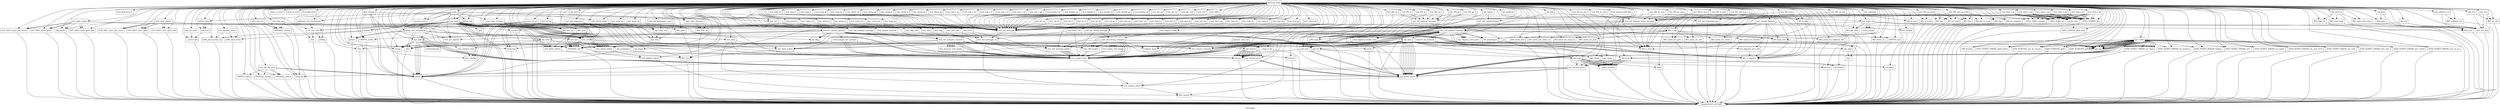 digraph "Call graph" {
	label="Call graph";

	Node0x556711ebd4a0 [shape=record,label="{external node}"];
	Node0x556711ebd4a0 -> Node0x556711c51060;
	Node0x556711ebd4a0 -> Node0x556711c89d10;
	Node0x556711ebd4a0 -> Node0x556711c8a030;
	Node0x556711ebd4a0 -> Node0x556711c8a1f0;
	Node0x556711ebd4a0 -> Node0x556711c8a0a0;
	Node0x556711ebd4a0 -> Node0x556711c8a140;
	Node0x556711ebd4a0 -> Node0x556711c8a0d0;
	Node0x556711ebd4a0 -> Node0x556711c89f50;
	Node0x556711ebd4a0 -> Node0x556711c51090;
	Node0x556711ebd4a0 -> Node0x556711c89e30;
	Node0x556711ebd4a0 -> Node0x556711c89dc0;
	Node0x556711ebd4a0 -> Node0x556711c89ce0;
	Node0x556711ebd4a0 -> Node0x556711c4f920;
	Node0x556711ebd4a0 -> Node0x556711c4f9f0;
	Node0x556711ebd4a0 -> Node0x556711c4fa90;
	Node0x556711ebd4a0 -> Node0x556711c4fb00;
	Node0x556711ebd4a0 -> Node0x556711c4fb70;
	Node0x556711ebd4a0 -> Node0x556711c4fba0;
	Node0x556711ebd4a0 -> Node0x556711c4fe00;
	Node0x556711ebd4a0 -> Node0x556711c4fff0;
	Node0x556711ebd4a0 -> Node0x556711c50060;
	Node0x556711ebd4a0 -> Node0x556711c50100;
	Node0x556711ebd4a0 -> Node0x556711c28d50;
	Node0x556711ebd4a0 -> Node0x556711c28df0;
	Node0x556711ebd4a0 -> Node0x556711c29890;
	Node0x556711ebd4a0 -> Node0x556711ebe730;
	Node0x556711ebd4a0 -> Node0x556711ebe7d0;
	Node0x556711ebd4a0 -> Node0x556711ebe840;
	Node0x556711ebd4a0 -> Node0x556711ebe990;
	Node0x556711ebd4a0 -> Node0x556711ebe8b0;
	Node0x556711ebd4a0 -> Node0x556711ebea30;
	Node0x556711ebd4a0 -> Node0x556711ebeaa0;
	Node0x556711ebd4a0 -> Node0x556711ebeb40;
	Node0x556711ebd4a0 -> Node0x556711ebebf0;
	Node0x556711ebd4a0 -> Node0x556711ebf500;
	Node0x556711ebd4a0 -> Node0x556711ebf530;
	Node0x556711ebd4a0 -> Node0x556711ebf5e0;
	Node0x556711ebd4a0 -> Node0x556711ebf760;
	Node0x556711ebd4a0 -> Node0x556711ebf860;
	Node0x556711ebd4a0 -> Node0x556711ebfc10;
	Node0x556711ebd4a0 -> Node0x556711ebfd20;
	Node0x556711ebd4a0 -> Node0x556711ebfe30;
	Node0x556711ebd4a0 -> Node0x556711ebfb30;
	Node0x556711ebd4a0 -> Node0x556711ebfe60;
	Node0x556711ebd4a0 -> Node0x556711c4fe30;
	Node0x556711ebd4a0 -> Node0x556711ebe8e0;
	Node0x556711ebd4a0 -> Node0x556711c28e90;
	Node0x556711ebd4a0 -> Node0x556711c4ff50;
	Node0x556711ebd4a0 -> Node0x556711ebf900;
	Node0x556711ebd4a0 -> Node0x556711c4fcc0;
	Node0x556711ebd4a0 -> Node0x556711ec0040;
	Node0x556711ebd4a0 -> Node0x556711ec0070;
	Node0x556711ebd4a0 -> Node0x556711ec0180;
	Node0x556711ebd4a0 -> Node0x556711ec0260;
	Node0x556711ebd4a0 -> Node0x556711c89ee0;
	Node0x556711ebd4a0 -> Node0x556711ec0290;
	Node0x556711ebd4a0 -> Node0x556711ec0390;
	Node0x556711ebd4a0 -> Node0x556711ec0430;
	Node0x556711ebd4a0 -> Node0x556711c89fc0;
	Node0x556711ebd4a0 -> Node0x556711ec0570;
	Node0x556711ebd4a0 -> Node0x556711ec06e0;
	Node0x556711ebd4a0 -> Node0x556711ec0710;
	Node0x556711ebd4a0 -> Node0x556711ec0780;
	Node0x556711ebd4a0 -> Node0x556711ec0950;
	Node0x556711ebd4a0 -> Node0x556711ec09f0;
	Node0x556711ebd4a0 -> Node0x556711ebecc0;
	Node0x556711ebd4a0 -> Node0x556711ebed60;
	Node0x556711ebd4a0 -> Node0x556711ebee00;
	Node0x556711ebd4a0 -> Node0x556711ebeea0;
	Node0x556711ebd4a0 -> Node0x556711ebef40;
	Node0x556711ebd4a0 -> Node0x556711ebefe0;
	Node0x556711ebd4a0 -> Node0x556711ebf080;
	Node0x556711ebd4a0 -> Node0x556711ebf120;
	Node0x556711ebd4a0 -> Node0x556711ebf1c0;
	Node0x556711ebd4a0 -> Node0x556711ebf260;
	Node0x556711ebd4a0 -> Node0x556711ebf300;
	Node0x556711ebd4a0 -> Node0x556711ebf3a0;
	Node0x556711ebd4a0 -> Node0x556711ec0a20;
	Node0x556711ebd4a0 -> Node0x556711ec0ac0;
	Node0x556711ebd4a0 -> Node0x556711ec0b60;
	Node0x556711ebd4a0 -> Node0x556711ec0c00;
	Node0x556711ebd4a0 -> Node0x556711ec0ca0;
	Node0x556711ebd4a0 -> Node0x556711ec0d40;
	Node0x556711ebd4a0 -> Node0x556711ec0de0;
	Node0x556711ebd4a0 -> Node0x556711ec0e80;
	Node0x556711ebd4a0 -> Node0x556711ec0f20;
	Node0x556711ebd4a0 -> Node0x556711ec0fc0;
	Node0x556711ebd4a0 -> Node0x556711ec1060;
	Node0x556711ebd4a0 -> Node0x556711ec1100;
	Node0x556711ebd4a0 -> Node0x556711ec11a0;
	Node0x556711ebd4a0 -> Node0x556711ec1240;
	Node0x556711ebd4a0 -> Node0x556711ec12e0;
	Node0x556711ebd4a0 -> Node0x556711ec1380;
	Node0x556711ebd4a0 -> Node0x556711ec1420;
	Node0x556711ebd4a0 -> Node0x556711ec14c0;
	Node0x556711ebd4a0 -> Node0x556711ec1560;
	Node0x556711ebd4a0 -> Node0x556711ec1600;
	Node0x556711ebd4a0 -> Node0x556711ec16a0;
	Node0x556711ebd4a0 -> Node0x556711c8e160;
	Node0x556711ebd4a0 -> Node0x556711c8e200;
	Node0x556711ebd4a0 -> Node0x556711c8e2a0;
	Node0x556711ebd4a0 -> Node0x556711c8e340;
	Node0x556711ebd4a0 -> Node0x556711c8e3e0;
	Node0x556711ebd4a0 -> Node0x556711c8e480;
	Node0x556711ebd4a0 -> Node0x556711c8e520;
	Node0x556711ebd4a0 -> Node0x556711c8e5c0;
	Node0x556711ebd4a0 -> Node0x556711c8e660;
	Node0x556711ebd4a0 -> Node0x556711c8e700;
	Node0x556711ebd4a0 -> Node0x556711c8e7a0;
	Node0x556711ebd4a0 -> Node0x556711c8e840;
	Node0x556711ebd4a0 -> Node0x556711c8e8e0;
	Node0x556711ebd4a0 -> Node0x556711c8e980;
	Node0x556711ebd4a0 -> Node0x556711c8ea20;
	Node0x556711ebd4a0 -> Node0x556711ebead0;
	Node0x556711ebd4a0 -> Node0x556711c8eaf0;
	Node0x556711ebd4a0 -> Node0x556711c8eb90;
	Node0x556711ebd4a0 -> Node0x556711c8ec30;
	Node0x556711ebd4a0 -> Node0x556711c8edf0;
	Node0x556711ebd4a0 -> Node0x556711c8ee20;
	Node0x556711ebd4a0 -> Node0x556711c8ef60;
	Node0x556711ebd4a0 -> Node0x556711c8f000;
	Node0x556711ebd4a0 -> Node0x556711c8f130;
	Node0x556711ebd4a0 -> Node0x556711c8f160;
	Node0x556711ebd4a0 -> Node0x556711c8f2a0;
	Node0x556711ebd4a0 -> Node0x556711c8f3b0;
	Node0x556711ebd4a0 -> Node0x556711c8f3e0;
	Node0x556711ebd4a0 -> Node0x556711c8f4e0;
	Node0x556711ebd4a0 -> Node0x556711c8f640;
	Node0x556711ebd4a0 -> Node0x556711c8f6b0;
	Node0x556711ebd4a0 -> Node0x556711c8d150;
	Node0x556711ebd4a0 -> Node0x556711c8d180;
	Node0x556711ebd4a0 -> Node0x556711c8d240;
	Node0x556711ebd4a0 -> Node0x556711c8d300;
	Node0x556711ebd4a0 -> Node0x556711c8d400;
	Node0x556711ebd4a0 -> Node0x556711c8d580;
	Node0x556711ebd4a0 -> Node0x556711c8d5b0;
	Node0x556711ebd4a0 -> Node0x556711c8d620;
	Node0x556711ebd4a0 -> Node0x556711c8d770;
	Node0x556711ebd4a0 -> Node0x556711c8d7e0;
	Node0x556711ebd4a0 -> Node0x556711c8d930;
	Node0x556711ebd4a0 -> Node0x556711c8d9a0;
	Node0x556711ebd4a0 -> Node0x556711c8db30;
	Node0x556711ebd4a0 -> Node0x556711c8dbd0;
	Node0x556711ebd4a0 -> Node0x556711c8dc40;
	Node0x556711ebd4a0 -> Node0x556711c8dd30;
	Node0x556711ebd4a0 -> Node0x556711c8dd60;
	Node0x556711ebd4a0 -> Node0x556711c8de60;
	Node0x556711ebd4a0 -> Node0x556711c8df00;
	Node0x556711ebd4a0 -> Node0x556711c8de90;
	Node0x556711ebd4a0 -> Node0x556711c8e090;
	Node0x556711ebd4a0 -> Node0x556711c8f9e0;
	Node0x556711ebd4a0 -> Node0x556711c8fa50;
	Node0x556711ebd4a0 -> Node0x556711c8fa80;
	Node0x556711ebd4a0 -> Node0x556711c8fb30;
	Node0x556711ebd4a0 -> Node0x556711c8fd40;
	Node0x556711ebd4a0 -> Node0x556711c8fdb0;
	Node0x556711ebd4a0 -> Node0x556711c8fde0;
	Node0x556711ebd4a0 -> Node0x556711c90010;
	Node0x556711ebd4a0 -> Node0x556711c900e0;
	Node0x556711ebd4a0 -> Node0x556711c901e0;
	Node0x556711ebd4a0 -> Node0x556711c90210;
	Node0x556711ebd4a0 -> Node0x556711c90390;
	Node0x556711ebd4a0 -> Node0x556711c90510;
	Node0x556711ebd4a0 -> Node0x556711c90690;
	Node0x556711ebd4a0 -> Node0x556711c90810;
	Node0x556711ebd4a0 -> Node0x556711c90a00;
	Node0x556711ebd4a0 -> Node0x556711c90a70;
	Node0x556711ebd4a0 -> Node0x556711c4fd30;
	Node0x556711ebd4a0 -> Node0x556711c294a0;
	Node0x556711ebd4a0 -> Node0x556711c90aa0;
	Node0x556711ebd4a0 -> Node0x556711c90c70;
	Node0x556711ebd4a0 -> Node0x556711c90ce0;
	Node0x556711ebd4a0 -> Node0x556711c90e20;
	Node0x556711ebd4a0 -> Node0x556711c90ec0;
	Node0x556711ebd4a0 -> Node0x556711c90f30;
	Node0x556711ebd4a0 -> Node0x556711c91020;
	Node0x556711ebd4a0 -> Node0x556711c296d0;
	Node0x556711ebd4a0 -> Node0x556711c91050;
	Node0x556711ebd4a0 -> Node0x556711c8e0c0;
	Node0x556711ebd4a0 -> Node0x556711c45d70;
	Node0x556711ebd4a0 -> Node0x556711c45e20;
	Node0x556711ebd4a0 -> Node0x556711c45e50;
	Node0x556711ebd4a0 -> Node0x556711c460d0;
	Node0x556711ebd4a0 -> Node0x556711c46100;
	Node0x556711ebd4a0 -> Node0x556711c462f0;
	Node0x556711ebd4a0 -> Node0x556711c46320;
	Node0x556711ebd4a0 -> Node0x556711c46510;
	Node0x556711ebd4a0 -> Node0x556711c29660;
	Node0x556711ebd4a0 -> Node0x556711c46540;
	Node0x556711ebd4a0 -> Node0x556711c46700;
	Node0x556711ebd4a0 -> Node0x556711c46770;
	Node0x556711ebd4a0 -> Node0x556711c467e0;
	Node0x556711ebd4a0 -> Node0x556711c46850;
	Node0x556711ebd4a0 -> Node0x556711c468c0;
	Node0x556711ebd4a0 -> Node0x556711c46d40;
	Node0x556711ebd4a0 -> Node0x556711c46db0;
	Node0x556711ebd4a0 -> Node0x556711c46e20;
	Node0x556711ebd4a0 -> Node0x556711c46e90;
	Node0x556711ebd4a0 -> Node0x556711c46f00;
	Node0x556711ebd4a0 -> Node0x556711c47780;
	Node0x556711ebd4a0 -> Node0x556711c477f0;
	Node0x556711ebd4a0 -> Node0x556711c47860;
	Node0x556711ebd4a0 -> Node0x556711c478d0;
	Node0x556711ebd4a0 -> Node0x556711c29540;
	Node0x556711ebd4a0 -> Node0x556711c47c40;
	Node0x556711ebd4a0 -> Node0x556711c47bd0;
	Node0x556711ebd4a0 -> Node0x556711c47d20;
	Node0x556711ebd4a0 -> Node0x556711c295f0;
	Node0x556711ebd4a0 -> Node0x556711c47df0;
	Node0x556711ebd4a0 -> Node0x556711ebfd90;
	Node0x556711ebd4a0 -> Node0x556711ebfc80;
	Node0x556711ebd4a0 -> Node0x556711c294d0;
	Node0x556711ebd4a0 -> Node0x556711ebf8d0;
	Node0x556711ebd4a0 -> Node0x556711c47e50;
	Node0x556711ebd4a0 -> Node0x556711c47fe0;
	Node0x556711ebd4a0 -> Node0x556711c48050;
	Node0x556711ebd4a0 -> Node0x556711ebfba0;
	Node0x556711ebd4a0 -> Node0x556711c48150;
	Node0x556711ebd4a0 -> Node0x556711c29770;
	Node0x556711ebd4a0 -> Node0x556711c481f0;
	Node0x556711ebd4a0 -> Node0x556711ebff10;
	Node0x556711ebd4a0 -> Node0x556711c4fee0;
	Node0x556711ebd4a0 -> Node0x556711c482f0;
	Node0x556711ebd4a0 -> Node0x556711c297e0;
	Node0x556711ebd4a0 -> Node0x556711c483f0;
	Node0x556711ebd4a0 -> Node0x556711c8ec60;
	Node0x556711ebd4a0 -> Node0x556711c48790;
	Node0x556711ebd4a0 -> Node0x556711c48c90;
	Node0x556711ebd4a0 -> Node0x556711c8f580;
	Node0x556711ebd4a0 -> Node0x556711c48e20;
	Node0x556711ebd4a0 -> Node0x556711c48f90;
	Node0x556711ebd4a0 -> Node0x556711c49480;
	Node0x556711ebd4a0 -> Node0x556711c8f750;
	Node0x556711ebd4a0 -> Node0x556711c496d0;
	Node0x556711ebd4a0 -> Node0x556711c49740;
	Node0x556711ebd4a0 -> Node0x556711c8f340;
	Node0x556711ebd4a0 -> Node0x556711c499b0;
	Node0x556711ebd4a0 -> Node0x556711ebf970;
	Node0x556711ebd4a0 -> Node0x556711c47f30;
	Node0x556711ebd4a0 -> Node0x556711c49d60;
	Node0x556711ebd4a0 -> Node0x556711c4a3e0;
	Node0x556711ebd4a0 -> Node0x556711c49e00;
	Node0x556711ebd4a0 -> Node0x556711c4a640;
	Node0x556711ebd4a0 -> Node0x556711c49d90;
	Node0x556711ebd4a0 -> Node0x556711c4a830;
	Node0x556711ebd4a0 -> Node0x556711c49f00;
	Node0x556711ebd4a0 -> Node0x556711c4a8d0;
	Node0x556711ebd4a0 -> Node0x556711c49f70;
	Node0x556711ebd4a0 -> Node0x556711c4aa30;
	Node0x556711ebd4a0 -> Node0x556711c49fe0;
	Node0x556711ebd4a0 -> Node0x556711c4abb0;
	Node0x556711ebd4a0 -> Node0x556711c4a050;
	Node0x556711ebd4a0 -> Node0x556711cd84e0;
	Node0x556711ebd4a0 -> Node0x556711c4a0c0;
	Node0x556711ebd4a0 -> Node0x556711cd85d0;
	Node0x556711ebd4a0 -> Node0x556711c4a130;
	Node0x556711ebd4a0 -> Node0x556711c4a450;
	Node0x556711ebd4a0 -> Node0x556711cd8670;
	Node0x556711ebd4a0 -> Node0x556711c4a480;
	Node0x556711ebd4a0 -> Node0x556711cd8470;
	Node0x556711ebd4a0 -> Node0x556711c4a970;
	Node0x556711ebd4a0 -> Node0x556711c4a6e0;
	Node0x556711ebd4a0 -> Node0x556711c4a670;
	Node0x556711ebd4a0 -> Node0x556711c4a790;
	Node0x556711ebd4a0 -> Node0x556711c4a4f0;
	Node0x556711ebd4a0 -> Node0x556711c43dc0;
	Node0x556711c89d10 [shape=record,label="{test_asn1_meths}"];
	Node0x556711c89d10 -> Node0x556711c51090;
	Node0x556711c89d10 -> Node0x556711c89e30;
	Node0x556711c89d10 -> Node0x556711c89dc0;
	Node0x556711c89d10 -> Node0x556711c89ee0;
	Node0x556711c89d10 -> Node0x556711c51090;
	Node0x556711c89d10 -> Node0x556711c89e30;
	Node0x556711c89d10 -> Node0x556711c89dc0;
	Node0x556711c89d10 -> Node0x556711c89f50;
	Node0x556711c89d10 -> Node0x556711c89fc0;
	Node0x556711c51060 [shape=record,label="{setup_tests}"];
	Node0x556711c51060 -> Node0x556711c89ce0;
	Node0x556711c51060 -> Node0x556711c89ce0;
	Node0x556711c8a030 [shape=record,label="{test_pkey_meths}"];
	Node0x556711c8a030 -> Node0x556711c8a0a0;
	Node0x556711c8a030 -> Node0x556711c8a140;
	Node0x556711c8a030 -> Node0x556711c8a0d0;
	Node0x556711c8a030 -> Node0x556711c89ee0;
	Node0x556711c8a030 -> Node0x556711c8a0a0;
	Node0x556711c8a030 -> Node0x556711c8a140;
	Node0x556711c8a030 -> Node0x556711c8a0d0;
	Node0x556711c8a030 -> Node0x556711c89f50;
	Node0x556711c8a030 -> Node0x556711c89fc0;
	Node0x556711c8a1f0 [shape=record,label="{llvm.dbg.declare}"];
	Node0x556711c89ce0 [shape=record,label="{add_test}"];
	Node0x556711c89ce0 -> Node0x556711c4f920;
	Node0x556711c4f920 [shape=record,label="{__assert_fail}"];
	Node0x556711c4f920 -> Node0x556711c875d0;
	Node0x556711c4f9f0 [shape=record,label="{add_all_tests}"];
	Node0x556711c4f9f0 -> Node0x556711c4f920;
	Node0x556711c4fa90 [shape=record,label="{subtest_level}"];
	Node0x556711c4fb00 [shape=record,label="{setup_test_framework}"];
	Node0x556711c4fb00 -> Node0x556711c4fb70;
	Node0x556711c4fb00 -> Node0x556711c4fb70;
	Node0x556711c4fb00 -> Node0x556711c4fba0;
	Node0x556711c4fb00 -> Node0x556711c4fba0;
	Node0x556711c4fb00 -> Node0x556711c4fc50;
	Node0x556711c4fb00 -> Node0x556711c4fcc0;
	Node0x556711c4fb00 -> Node0x556711c4fd30;
	Node0x556711c4fb70 [shape=record,label="{getenv}"];
	Node0x556711c4fb70 -> Node0x556711c875d0;
	Node0x556711c4fba0 [shape=record,label="{atoi}"];
	Node0x556711c4fba0 -> Node0x556711c875d0;
	Node0x556711c4fc50 [shape=record,label="{set_seed}"];
	Node0x556711c4fc50 -> Node0x556711c4fe00;
	Node0x556711c4fc50 -> Node0x556711c4fa90;
	Node0x556711c4fc50 -> Node0x556711c4fe30;
	Node0x556711c4fc50 -> Node0x556711c4fee0;
	Node0x556711c4fc50 -> Node0x556711c4ff50;
	Node0x556711c4fe00 [shape=record,label="{time}"];
	Node0x556711c4fe00 -> Node0x556711c875d0;
	Node0x556711c8dbd0 [shape=record,label="{test_BN_odd}"];
	Node0x556711c8dbd0 -> Node0x556711c8dc40;
	Node0x556711c8dbd0 -> Node0x556711c8f750;
	Node0x556711c8dc40 [shape=record,label="{BN_is_odd}"];
	Node0x556711c8dc40 -> Node0x556711c875d0;
	Node0x556711c8dd30 [shape=record,label="{test_BN_even}"];
	Node0x556711c8dd30 -> Node0x556711c8dc40;
	Node0x556711c8dd30 -> Node0x556711c8f750;
	Node0x556711c8dd60 [shape=record,label="{test_BN_eq_word}"];
	Node0x556711c8dd60 -> Node0x556711c8de60;
	Node0x556711c8dd60 -> Node0x556711c8df00;
	Node0x556711c8dd60 -> Node0x556711c8de90;
	Node0x556711c8dd60 -> Node0x556711c8f580;
	Node0x556711c8dd60 -> Node0x556711c8e090;
	Node0x556711c8de60 [shape=record,label="{BN_is_word}"];
	Node0x556711c8de60 -> Node0x556711c875d0;
	Node0x556711c8df00 [shape=record,label="{BN_new}"];
	Node0x556711c8df00 -> Node0x556711c875d0;
	Node0x556711c8de90 [shape=record,label="{BN_set_word}"];
	Node0x556711c8de90 -> Node0x556711c875d0;
	Node0x556711c8e090 [shape=record,label="{BN_free}"];
	Node0x556711c8e090 -> Node0x556711c875d0;
	Node0x556711c8f9e0 [shape=record,label="{test_BN_abs_eq_word}"];
	Node0x556711c8f9e0 -> Node0x556711c8fa50;
	Node0x556711c8f9e0 -> Node0x556711c8df00;
	Node0x556711c8f9e0 -> Node0x556711c8fa80;
	Node0x556711c8f9e0 -> Node0x556711c8fb30;
	Node0x556711c8f9e0 -> Node0x556711c8de90;
	Node0x556711c8f9e0 -> Node0x556711c8f580;
	Node0x556711c8f9e0 -> Node0x556711c8e090;
	Node0x556711c8f9e0 -> Node0x556711c8e090;
	Node0x556711c8fa50 [shape=record,label="{BN_abs_is_word}"];
	Node0x556711c8fa50 -> Node0x556711c875d0;
	Node0x556711c8fa80 [shape=record,label="{BN_dup}"];
	Node0x556711c8fa80 -> Node0x556711c875d0;
	Node0x556711c8fb30 [shape=record,label="{BN_set_negative}"];
	Node0x556711c8fb30 -> Node0x556711c875d0;
	Node0x556711c8fd40 [shape=record,label="{test_time_t_eq}"];
	Node0x556711c8fd40 -> Node0x556711c8fdb0;
	Node0x556711c8fd40 -> Node0x556711c8fdb0;
	Node0x556711c8fd40 -> Node0x556711c8fde0;
	Node0x556711c8fd40 -> Node0x556711c8fe90;
	Node0x556711c8fd40 -> Node0x556711c8fe90;
	Node0x556711c8fd40 -> Node0x556711ec0880;
	Node0x556711c8fd40 -> Node0x556711c90010;
	Node0x556711c8fd40 -> Node0x556711c90010;
	Node0x556711c8fdb0 [shape=record,label="{ASN1_TIME_set}"];
	Node0x556711c8fdb0 -> Node0x556711c875d0;
	Node0x556711c8fde0 [shape=record,label="{ASN1_TIME_compare}"];
	Node0x556711c8fde0 -> Node0x556711c875d0;
	Node0x556711c8fe90 [shape=record,label="{print_time}"];
	Node0x556711c8fe90 -> Node0x556711c900e0;
	Node0x556711c90010 [shape=record,label="{ASN1_STRING_free}"];
	Node0x556711c90010 -> Node0x556711c875d0;
	Node0x556711c900e0 [shape=record,label="{ASN1_STRING_get0_data}"];
	Node0x556711c900e0 -> Node0x556711c875d0;
	Node0x556711c901e0 [shape=record,label="{test_time_t_ne}"];
	Node0x556711c901e0 -> Node0x556711c8fdb0;
	Node0x556711c901e0 -> Node0x556711c8fdb0;
	Node0x556711c901e0 -> Node0x556711c8fde0;
	Node0x556711c901e0 -> Node0x556711c8fe90;
	Node0x556711c901e0 -> Node0x556711c8fe90;
	Node0x556711c901e0 -> Node0x556711ec0880;
	Node0x556711c901e0 -> Node0x556711c90010;
	Node0x556711c901e0 -> Node0x556711c90010;
	Node0x556711c90210 [shape=record,label="{test_time_t_gt}"];
	Node0x556711c90210 -> Node0x556711c8fdb0;
	Node0x556711c90210 -> Node0x556711c8fdb0;
	Node0x556711c90210 -> Node0x556711c8fde0;
	Node0x556711c90210 -> Node0x556711c8fe90;
	Node0x556711c90210 -> Node0x556711c8fe90;
	Node0x556711c90210 -> Node0x556711ec0880;
	Node0x556711c90210 -> Node0x556711c90010;
	Node0x556711c90210 -> Node0x556711c90010;
	Node0x556711c90390 [shape=record,label="{test_time_t_ge}"];
	Node0x556711c90390 -> Node0x556711c8fdb0;
	Node0x556711c90390 -> Node0x556711c8fdb0;
	Node0x556711c90390 -> Node0x556711c8fde0;
	Node0x556711c90390 -> Node0x556711c8fe90;
	Node0x556711c90390 -> Node0x556711c8fe90;
	Node0x556711c90390 -> Node0x556711ec0880;
	Node0x556711c90390 -> Node0x556711c90010;
	Node0x556711c90390 -> Node0x556711c90010;
	Node0x556711c90510 [shape=record,label="{test_time_t_lt}"];
	Node0x556711c90510 -> Node0x556711c8fdb0;
	Node0x556711c90510 -> Node0x556711c8fdb0;
	Node0x556711c90510 -> Node0x556711c8fde0;
	Node0x556711c90510 -> Node0x556711c8fe90;
	Node0x556711c90510 -> Node0x556711c8fe90;
	Node0x556711c90510 -> Node0x556711ec0880;
	Node0x556711c90510 -> Node0x556711c90010;
	Node0x556711c90510 -> Node0x556711c90010;
	Node0x556711c90690 [shape=record,label="{test_time_t_le}"];
	Node0x556711c90690 -> Node0x556711c8fdb0;
	Node0x556711c90690 -> Node0x556711c8fdb0;
	Node0x556711c90690 -> Node0x556711c8fde0;
	Node0x556711c90690 -> Node0x556711c8fe90;
	Node0x556711c90690 -> Node0x556711c8fe90;
	Node0x556711c90690 -> Node0x556711ec0880;
	Node0x556711c90690 -> Node0x556711c90010;
	Node0x556711c90690 -> Node0x556711c90010;
	Node0x556711c90810 [shape=record,label="{opt_progname}"];
	Node0x556711c90810 -> Node0x556711ebeaa0;
	Node0x556711c90810 -> Node0x556711c90a00;
	Node0x556711c90a00 [shape=record,label="{strncpy}"];
	Node0x556711c90a00 -> Node0x556711c875d0;
	Node0x556711c90a70 [shape=record,label="{opt_getprog}"];
	Node0x556711c4a0c0 [shape=record,label="{BIO_meth_set_destroy}"];
	Node0x556711c4a0c0 -> Node0x556711c875d0;
	Node0x556711cd85d0 [shape=record,label="{tap_callback_ctrl}"];
	Node0x556711cd85d0 -> Node0x556711c4a450;
	Node0x556711cd85d0 -> Node0x556711cd8670;
	Node0x556711c4a130 [shape=record,label="{BIO_meth_set_callback_ctrl}"];
	Node0x556711c4a130 -> Node0x556711c875d0;
	Node0x556711c4a450 [shape=record,label="{BIO_next}"];
	Node0x556711c4a450 -> Node0x556711c875d0;
	Node0x556711cd8670 [shape=record,label="{BIO_callback_ctrl}"];
	Node0x556711cd8670 -> Node0x556711c875d0;
	Node0x556711c4a480 [shape=record,label="{BIO_set_data}"];
	Node0x556711c4a480 -> Node0x556711c875d0;
	Node0x556711cd8470 [shape=record,label="{BIO_set_init}"];
	Node0x556711cd8470 -> Node0x556711c875d0;
	Node0x556711c4a970 [shape=record,label="{BIO_gets}"];
	Node0x556711c4a970 -> Node0x556711c875d0;
	Node0x556711c4a6e0 [shape=record,label="{BIO_read_ex}"];
	Node0x556711c4a6e0 -> Node0x556711c875d0;
	Node0x556711c4a670 [shape=record,label="{BIO_clear_flags}"];
	Node0x556711c4a670 -> Node0x556711c875d0;
	Node0x556711c4a790 [shape=record,label="{BIO_copy_next_retry}"];
	Node0x556711c4a790 -> Node0x556711c875d0;
	Node0x556711c4a4f0 [shape=record,label="{BIO_get_data}"];
	Node0x556711c4a4f0 -> Node0x556711c875d0;
	Node0x556711c4a5a0 [shape=record,label="{write_string}"];
	Node0x556711c4a5a0 -> Node0x556711c43dc0;
	Node0x556711c43dc0 [shape=record,label="{BIO_write_ex}"];
	Node0x556711c43dc0 -> Node0x556711c875d0;
	Node0x556711c8a0a0 [shape=record,label="{EVP_PKEY_meth_get_count}"];
	Node0x556711c8a0a0 -> Node0x556711c875d0;
	Node0x556711c8a140 [shape=record,label="{EVP_PKEY_meth_get0}"];
	Node0x556711c8a140 -> Node0x556711c875d0;
	Node0x556711c8a0d0 [shape=record,label="{EVP_PKEY_meth_get0_info}"];
	Node0x556711c8a0d0 -> Node0x556711c875d0;
	Node0x556711c89f50 [shape=record,label="{OBJ_nid2ln}"];
	Node0x556711c89f50 -> Node0x556711c875d0;
	Node0x556711c51090 [shape=record,label="{EVP_PKEY_asn1_get_count}"];
	Node0x556711c51090 -> Node0x556711c875d0;
	Node0x556711c89e30 [shape=record,label="{EVP_PKEY_asn1_get0}"];
	Node0x556711c89e30 -> Node0x556711c875d0;
	Node0x556711c89dc0 [shape=record,label="{EVP_PKEY_asn1_get0_info}"];
	Node0x556711c89dc0 -> Node0x556711c875d0;
	Node0x556711c8f3e0 [shape=record,label="{test_BN_eq}"];
	Node0x556711c8f3e0 -> Node0x556711c8f4e0;
	Node0x556711c8f3e0 -> Node0x556711c8f580;
	Node0x556711c8f4e0 [shape=record,label="{BN_cmp}"];
	Node0x556711c8f4e0 -> Node0x556711c875d0;
	Node0x556711c8f640 [shape=record,label="{test_BN_eq_zero}"];
	Node0x556711c8f640 -> Node0x556711c8f6b0;
	Node0x556711c8f640 -> Node0x556711c8f750;
	Node0x556711c8f6b0 [shape=record,label="{BN_is_zero}"];
	Node0x556711c8f6b0 -> Node0x556711c875d0;
	Node0x556711c8d150 [shape=record,label="{test_BN_ne}"];
	Node0x556711c8d150 -> Node0x556711c8f4e0;
	Node0x556711c8d150 -> Node0x556711c8f580;
	Node0x556711c8d180 [shape=record,label="{test_BN_ne_zero}"];
	Node0x556711c8d180 -> Node0x556711c8f6b0;
	Node0x556711c8d180 -> Node0x556711c8f750;
	Node0x556711c8d240 [shape=record,label="{test_BN_gt}"];
	Node0x556711c8d240 -> Node0x556711c8f4e0;
	Node0x556711c8d240 -> Node0x556711c8f580;
	Node0x556711c8d300 [shape=record,label="{test_BN_gt_zero}"];
	Node0x556711c8d300 -> Node0x556711c8d400;
	Node0x556711c8d300 -> Node0x556711c8f6b0;
	Node0x556711c8d300 -> Node0x556711c8f750;
	Node0x556711c8d400 [shape=record,label="{BN_is_negative}"];
	Node0x556711c8d400 -> Node0x556711c875d0;
	Node0x556711c8d580 [shape=record,label="{test_BN_ge}"];
	Node0x556711c8d580 -> Node0x556711c8f4e0;
	Node0x556711c8d580 -> Node0x556711c8f580;
	Node0x556711c8d5b0 [shape=record,label="{test_BN_ge_zero}"];
	Node0x556711c8d5b0 -> Node0x556711c8d400;
	Node0x556711c8d5b0 -> Node0x556711c8f6b0;
	Node0x556711c8d5b0 -> Node0x556711c8f750;
	Node0x556711c8d620 [shape=record,label="{test_BN_lt}"];
	Node0x556711c8d620 -> Node0x556711c8f4e0;
	Node0x556711c8d620 -> Node0x556711c8f580;
	Node0x556711c8d770 [shape=record,label="{test_BN_lt_zero}"];
	Node0x556711c8d770 -> Node0x556711c8d400;
	Node0x556711c8d770 -> Node0x556711c8f6b0;
	Node0x556711c8d770 -> Node0x556711c8f750;
	Node0x556711c8d7e0 [shape=record,label="{test_BN_le}"];
	Node0x556711c8d7e0 -> Node0x556711c8f4e0;
	Node0x556711c8d7e0 -> Node0x556711c8f580;
	Node0x556711c8d930 [shape=record,label="{test_BN_le_zero}"];
	Node0x556711c8d930 -> Node0x556711c8d400;
	Node0x556711c8d930 -> Node0x556711c8f6b0;
	Node0x556711c8d930 -> Node0x556711c8f750;
	Node0x556711c8d9a0 [shape=record,label="{test_BN_eq_one}"];
	Node0x556711c8d9a0 -> Node0x556711c8db30;
	Node0x556711c8d9a0 -> Node0x556711c8f750;
	Node0x556711c8db30 [shape=record,label="{BN_is_one}"];
	Node0x556711c8db30 -> Node0x556711c875d0;
	Node0x556711c499b0 [shape=record,label="{test_output_memory}"];
	Node0x556711c499b0 -> Node0x556711c49980;
	Node0x556711ebf970 [shape=record,label="{global_init}"];
	Node0x556711c47f30 [shape=record,label="{BIO_f_tap}"];
	Node0x556711c47f30 -> Node0x556711c49d60;
	Node0x556711c47f30 -> Node0x556711c49e00;
	Node0x556711c47f30 -> Node0x556711c49d90;
	Node0x556711c47f30 -> Node0x556711c49f00;
	Node0x556711c47f30 -> Node0x556711c49f70;
	Node0x556711c47f30 -> Node0x556711c49fe0;
	Node0x556711c47f30 -> Node0x556711c4a050;
	Node0x556711c47f30 -> Node0x556711c4a0c0;
	Node0x556711c47f30 -> Node0x556711c4a130;
	Node0x556711c49d60 [shape=record,label="{BIO_meth_new}"];
	Node0x556711c49d60 -> Node0x556711c875d0;
	Node0x556711c4a3e0 [shape=record,label="{tap_write_ex}"];
	Node0x556711c4a3e0 -> Node0x556711c4a450;
	Node0x556711c4a3e0 -> Node0x556711c4a4f0;
	Node0x556711c4a3e0 -> Node0x556711c4a480;
	Node0x556711c4a3e0 -> Node0x556711c4fa90;
	Node0x556711c4a3e0 -> Node0x556711c4a5a0;
	Node0x556711c4a3e0 -> Node0x556711c4a5a0;
	Node0x556711c4a3e0 -> Node0x556711c4a5a0;
	Node0x556711c4a3e0 -> Node0x556711c4a480;
	Node0x556711c49e00 [shape=record,label="{BIO_meth_set_write_ex}"];
	Node0x556711c49e00 -> Node0x556711c875d0;
	Node0x556711c4a640 [shape=record,label="{tap_read_ex}"];
	Node0x556711c4a640 -> Node0x556711c4a450;
	Node0x556711c4a640 -> Node0x556711c4a6e0;
	Node0x556711c4a640 -> Node0x556711c4a670;
	Node0x556711c4a640 -> Node0x556711c4a790;
	Node0x556711c49d90 [shape=record,label="{BIO_meth_set_read_ex}"];
	Node0x556711c49d90 -> Node0x556711c875d0;
	Node0x556711c4a830 [shape=record,label="{tap_puts}"];
	Node0x556711c4a830 -> Node0x556711ebeaa0;
	Node0x556711c4a830 -> Node0x556711c4a3e0;
	Node0x556711c49f00 [shape=record,label="{BIO_meth_set_puts}"];
	Node0x556711c49f00 -> Node0x556711c875d0;
	Node0x556711c4a8d0 [shape=record,label="{tap_gets}"];
	Node0x556711c4a8d0 -> Node0x556711c4a450;
	Node0x556711c4a8d0 -> Node0x556711c4a970;
	Node0x556711c49f70 [shape=record,label="{BIO_meth_set_gets}"];
	Node0x556711c49f70 -> Node0x556711c875d0;
	Node0x556711c4aa30 [shape=record,label="{tap_ctrl}"];
	Node0x556711c4aa30 -> Node0x556711c4a450;
	Node0x556711c4aa30 -> Node0x556711c4a480;
	Node0x556711c4aa30 -> Node0x556711c482f0;
	Node0x556711c49fe0 [shape=record,label="{BIO_meth_set_ctrl}"];
	Node0x556711c49fe0 -> Node0x556711c875d0;
	Node0x556711c4abb0 [shape=record,label="{tap_new}"];
	Node0x556711c4abb0 -> Node0x556711c4a480;
	Node0x556711c4abb0 -> Node0x556711cd8470;
	Node0x556711c4a050 [shape=record,label="{BIO_meth_set_create}"];
	Node0x556711c4a050 -> Node0x556711c875d0;
	Node0x556711cd84e0 [shape=record,label="{tap_free}"];
	Node0x556711cd84e0 -> Node0x556711c4a480;
	Node0x556711cd84e0 -> Node0x556711cd8470;
	Node0x556711c4fff0 [shape=record,label="{pulldown_test_framework}"];
	Node0x556711c4fff0 -> Node0x556711c50060;
	Node0x556711ebeaa0 [shape=record,label="{strlen}"];
	Node0x556711ebeaa0 -> Node0x556711c875d0;
	Node0x556711c50060 [shape=record,label="{set_test_title}"];
	Node0x556711c50060 -> Node0x556711c50100;
	Node0x556711c50060 -> Node0x556711c28d50;
	Node0x556711c50100 [shape=record,label="{free}"];
	Node0x556711c50100 -> Node0x556711c875d0;
	Node0x556711c28d50 [shape=record,label="{strdup}"];
	Node0x556711c28d50 -> Node0x556711c875d0;
	Node0x556711c28df0 [shape=record,label="{run_tests}"];
	Node0x556711c28df0 -> Node0x556711c28e60;
	Node0x556711c28df0 -> Node0x556711c4fe30;
	Node0x556711c28df0 -> Node0x556711c4fe30;
	Node0x556711c28df0 -> Node0x556711c4fe30;
	Node0x556711c28df0 -> Node0x556711c4fee0;
	Node0x556711c28df0 -> Node0x556711c28e90;
	Node0x556711c28df0 -> Node0x556711c4fe30;
	Node0x556711c28df0 -> Node0x556711c4fe30;
	Node0x556711c28df0 -> Node0x556711c4fee0;
	Node0x556711c28df0 -> Node0x556711c50060;
	Node0x556711c28df0 -> Node0x556711c875d0;
	Node0x556711c28df0 -> Node0x556711c28f40;
	Node0x556711c28df0 -> Node0x556711c28fb0;
	Node0x556711c28df0 -> Node0x556711c4fe30;
	Node0x556711c28df0 -> Node0x556711c4fe30;
	Node0x556711c28df0 -> Node0x556711c4fee0;
	Node0x556711c28df0 -> Node0x556711c28e90;
	Node0x556711c28df0 -> Node0x556711c29430;
	Node0x556711c28df0 -> Node0x556711c50060;
	Node0x556711c28df0 -> Node0x556711c875d0;
	Node0x556711c28df0 -> Node0x556711c28fb0;
	Node0x556711c28df0 -> Node0x556711c28f40;
	Node0x556711c28df0 -> Node0x556711c28f40;
	Node0x556711c28df0 -> Node0x556711c28f40;
	Node0x556711c28e60 [shape=record,label="{process_shared_options}"];
	Node0x556711c28e60 -> Node0x556711c294a0;
	Node0x556711c28e60 -> Node0x556711c29540;
	Node0x556711c28e60 -> Node0x556711c4fcc0;
	Node0x556711c28e60 -> Node0x556711c294d0;
	Node0x556711c28e60 -> Node0x556711c295f0;
	Node0x556711c28e60 -> Node0x556711c29660;
	Node0x556711c28e60 -> Node0x556711c295f0;
	Node0x556711c28e60 -> Node0x556711c29660;
	Node0x556711c28e60 -> Node0x556711c296d0;
	Node0x556711c28e60 -> Node0x556711c29660;
	Node0x556711c28e60 -> Node0x556711c296d0;
	Node0x556711c28e60 -> Node0x556711c29660;
	Node0x556711c28e60 -> Node0x556711c296d0;
	Node0x556711c28e60 -> Node0x556711c4fc50;
	Node0x556711c28e60 -> Node0x556711c29740;
	Node0x556711c28f40 [shape=record,label="{test_verdict}"];
	Node0x556711c28f40 -> Node0x556711c4fee0;
	Node0x556711c28f40 -> Node0x556711c297e0;
	Node0x556711c28f40 -> Node0x556711c4fe30;
	Node0x556711c28f40 -> Node0x556711c29770;
	Node0x556711c28f40 -> Node0x556711c4fe30;
	Node0x556711c28f40 -> Node0x556711c4fe30;
	Node0x556711c28f40 -> Node0x556711c4fee0;
	Node0x556711c28fb0 [shape=record,label="{finalize}"];
	Node0x556711c28fb0 -> Node0x556711c29890;
	Node0x556711c28fb0 -> Node0x556711ebe730;
	Node0x556711c29430 [shape=record,label="{gcd}"];
	Node0x556711c29890 [shape=record,label="{ERR_clear_error}"];
	Node0x556711c29890 -> Node0x556711c875d0;
	Node0x556711ebe730 [shape=record,label="{ERR_print_errors_cb}"];
	Node0x556711ebe730 -> Node0x556711c875d0;
	Node0x556711ebe7d0 [shape=record,label="{llvm.va_start}"];
	Node0x556711ebe840 [shape=record,label="{llvm.va_end}"];
	Node0x556711c29740 [shape=record,label="{check_single_test_params}"];
	Node0x556711c29740 -> Node0x556711ebe8b0;
	Node0x556711c29740 -> Node0x556711c4fba0;
	Node0x556711c29740 -> Node0x556711ebe8e0;
	Node0x556711c29740 -> Node0x556711ebe8e0;
	Node0x556711c29740 -> Node0x556711ebe8e0;
	Node0x556711ebe990 [shape=record,label="{llvm.dbg.label}"];
	Node0x556711ebe8b0 [shape=record,label="{strcmp}"];
	Node0x556711ebe8b0 -> Node0x556711c875d0;
	Node0x556711ebea30 [shape=record,label="{glue_strings}"];
	Node0x556711ebea30 -> Node0x556711ebeaa0;
	Node0x556711ebea30 -> Node0x556711ebeb40;
	Node0x556711ebea30 -> Node0x556711ebead0;
	Node0x556711ebea30 -> Node0x556711ebebf0;
	Node0x556711ebea30 -> Node0x556711ebeaa0;
	Node0x556711ebeb40 [shape=record,label="{CRYPTO_malloc}"];
	Node0x556711ebeb40 -> Node0x556711c875d0;
	Node0x556711ebebf0 [shape=record,label="{strcpy}"];
	Node0x556711ebebf0 -> Node0x556711c875d0;
	Node0x556711ebf500 [shape=record,label="{test_mk_file_path}"];
	Node0x556711ebf500 -> Node0x556711ebeaa0;
	Node0x556711ebf500 -> Node0x556711ebeaa0;
	Node0x556711ebf500 -> Node0x556711ebeaa0;
	Node0x556711ebf500 -> Node0x556711ebf530;
	Node0x556711ebf500 -> Node0x556711ebf5e0;
	Node0x556711ebf500 -> Node0x556711ebf760;
	Node0x556711ebf500 -> Node0x556711ebf760;
	Node0x556711ebf530 [shape=record,label="{CRYPTO_zalloc}"];
	Node0x556711ebf530 -> Node0x556711c875d0;
	Node0x556711ebf5e0 [shape=record,label="{OPENSSL_strlcpy}"];
	Node0x556711ebf5e0 -> Node0x556711c875d0;
	Node0x556711ebf760 [shape=record,label="{OPENSSL_strlcat}"];
	Node0x556711ebf760 -> Node0x556711c875d0;
	Node0x556711ebf860 [shape=record,label="{main}"];
	Node0x556711ebf860 -> Node0x556711ebf8d0;
	Node0x556711ebf860 -> Node0x556711ebf970;
	Node0x556711ebf860 -> Node0x556711ebe8e0;
	Node0x556711ebf860 -> Node0x556711c4fb00;
	Node0x556711ebf860 -> Node0x556711c51060;
	Node0x556711ebf860 -> Node0x556711c28df0;
	Node0x556711ebf860 -> Node0x556711ebf900;
	Node0x556711ebf860 -> Node0x556711ebfb30;
	Node0x556711ebf860 -> Node0x556711c4fcc0;
	Node0x556711ebf860 -> Node0x556711c294d0;
	Node0x556711ebf860 -> Node0x556711c4fff0;
	Node0x556711ebf860 -> Node0x556711ebfba0;
	Node0x556711ebfc10 [shape=record,label="{test_get_argument_count}"];
	Node0x556711ebfc10 -> Node0x556711ebfc80;
	Node0x556711ebfd20 [shape=record,label="{test_get_argument}"];
	Node0x556711ebfd20 -> Node0x556711ebfd90;
	Node0x556711ebfd20 -> Node0x556711ebfe30;
	Node0x556711ebfd20 -> Node0x556711ebfc80;
	Node0x556711ebfe30 [shape=record,label="{OPENSSL_die}"];
	Node0x556711ebfe30 -> Node0x556711c875d0;
	Node0x556711ec1100 [shape=record,label="{test_long_lt}"];
	Node0x556711ec1100 -> Node0x556711ec0880;
	Node0x556711ec11a0 [shape=record,label="{test_long_le}"];
	Node0x556711ec11a0 -> Node0x556711ec0880;
	Node0x556711ec1240 [shape=record,label="{test_long_gt}"];
	Node0x556711ec1240 -> Node0x556711ec0880;
	Node0x556711ec12e0 [shape=record,label="{test_long_ge}"];
	Node0x556711ec12e0 -> Node0x556711ec0880;
	Node0x556711ec1380 [shape=record,label="{test_ulong_eq}"];
	Node0x556711ec1380 -> Node0x556711ec0880;
	Node0x556711ec1420 [shape=record,label="{test_ulong_ne}"];
	Node0x556711ec1420 -> Node0x556711ec0880;
	Node0x556711ec14c0 [shape=record,label="{test_ulong_lt}"];
	Node0x556711ec14c0 -> Node0x556711ec0880;
	Node0x556711ec1560 [shape=record,label="{test_ulong_le}"];
	Node0x556711ec1560 -> Node0x556711ec0880;
	Node0x556711ebfb30 [shape=record,label="{opt_check_usage}"];
	Node0x556711ebfb30 -> Node0x556711ebfd90;
	Node0x556711ebfb30 -> Node0x556711ebfc80;
	Node0x556711ebfb30 -> Node0x556711ebe8e0;
	Node0x556711ebfb30 -> Node0x556711ebe8e0;
	Node0x556711ebfe60 [shape=record,label="{opt_printf_stderr}"];
	Node0x556711ebfe60 -> Node0x556711ebff10;
	Node0x556711c4fe30 [shape=record,label="{test_printf_stdout}"];
	Node0x556711c4fe30 -> Node0x556711c29770;
	Node0x556711ebe8e0 [shape=record,label="{test_printf_stderr}"];
	Node0x556711ebe8e0 -> Node0x556711ebff10;
	Node0x556711c28e90 [shape=record,label="{test_random}"];
	Node0x556711c4ff50 [shape=record,label="{test_random_seed}"];
	Node0x556711c4ff50 -> Node0x556711c28e90;
	Node0x556711ebf900 [shape=record,label="{cleanup_tests}"];
	Node0x556711c4fcc0 [shape=record,label="{test_get_options}"];
	Node0x556711ec0040 [shape=record,label="{test_fail_message_prefix}"];
	Node0x556711ec0040 -> Node0x556711ebe8e0;
	Node0x556711ec0040 -> Node0x556711ebe8e0;
	Node0x556711ec0040 -> Node0x556711ebe8e0;
	Node0x556711ec0040 -> Node0x556711ebe8e0;
	Node0x556711ec0040 -> Node0x556711ebe8e0;
	Node0x556711ec0040 -> Node0x556711ebe8e0;
	Node0x556711ec0070 [shape=record,label="{test_info_c90}"];
	Node0x556711ec0070 -> Node0x556711ec0120;
	Node0x556711ec0120 [shape=record,label="{test_fail_message_va}"];
	Node0x556711ec0120 -> Node0x556711ec0040;
	Node0x556711ec0120 -> Node0x556711ebff10;
	Node0x556711ec0120 -> Node0x556711ebe8e0;
	Node0x556711ec0120 -> Node0x556711c297e0;
	Node0x556711ec0180 [shape=record,label="{test_info}"];
	Node0x556711ec0180 -> Node0x556711ec0120;
	Node0x556711ec0260 [shape=record,label="{test_error_c90}"];
	Node0x556711ec0260 -> Node0x556711ec0120;
	Node0x556711ec0260 -> Node0x556711ebe8e0;
	Node0x556711c89ee0 [shape=record,label="{test_error}"];
	Node0x556711c89ee0 -> Node0x556711ec0120;
	Node0x556711c89ee0 -> Node0x556711ebe8e0;
	Node0x556711ec0290 [shape=record,label="{test_perror}"];
	Node0x556711ec0290 -> Node0x556711ec0390;
	Node0x556711ec0290 -> Node0x556711ec0430;
	Node0x556711ec0290 -> Node0x556711c89ee0;
	Node0x556711ec0390 [shape=record,label="{__errno_location}"];
	Node0x556711ec0390 -> Node0x556711c875d0;
	Node0x556711ec0430 [shape=record,label="{strerror}"];
	Node0x556711ec0430 -> Node0x556711c875d0;
	Node0x556711c89fc0 [shape=record,label="{test_note}"];
	Node0x556711c89fc0 -> Node0x556711ebff10;
	Node0x556711c89fc0 -> Node0x556711ebe8e0;
	Node0x556711c89fc0 -> Node0x556711c297e0;
	Node0x556711ec0570 [shape=record,label="{test_skip}"];
	Node0x556711ec0570 -> Node0x556711ec0120;
	Node0x556711ec06e0 [shape=record,label="{test_skip_c90}"];
	Node0x556711ec06e0 -> Node0x556711ec0120;
	Node0x556711ec06e0 -> Node0x556711ebe8e0;
	Node0x556711ec0710 [shape=record,label="{test_openssl_errors}"];
	Node0x556711ec0710 -> Node0x556711ebe730;
	Node0x556711ec0710 -> Node0x556711c29890;
	Node0x556711ec0780 [shape=record,label="{test_int_eq}"];
	Node0x556711ec0780 -> Node0x556711ec0880;
	Node0x556711ec0880 [shape=record,label="{test_fail_message}"];
	Node0x556711ec0880 -> Node0x556711ec0120;
	Node0x556711ec0950 [shape=record,label="{test_int_ne}"];
	Node0x556711ec0950 -> Node0x556711ec0880;
	Node0x556711ec09f0 [shape=record,label="{test_int_lt}"];
	Node0x556711ec09f0 -> Node0x556711ec0880;
	Node0x556711ebecc0 [shape=record,label="{test_int_le}"];
	Node0x556711ebecc0 -> Node0x556711ec0880;
	Node0x556711ebed60 [shape=record,label="{test_int_gt}"];
	Node0x556711ebed60 -> Node0x556711ec0880;
	Node0x556711ebee00 [shape=record,label="{test_int_ge}"];
	Node0x556711ebee00 -> Node0x556711ec0880;
	Node0x556711ebeea0 [shape=record,label="{test_uint_eq}"];
	Node0x556711ebeea0 -> Node0x556711ec0880;
	Node0x556711c8edf0 [shape=record,label="{test_str_ne}"];
	Node0x556711c8edf0 -> Node0x556711ebe8b0;
	Node0x556711c8edf0 -> Node0x556711ebeaa0;
	Node0x556711c8edf0 -> Node0x556711ebeaa0;
	Node0x556711c8edf0 -> Node0x556711c8ec60;
	Node0x556711c8ee20 [shape=record,label="{test_strn_eq}"];
	Node0x556711c8ee20 -> Node0x556711c8ef60;
	Node0x556711c8ee20 -> Node0x556711c8f000;
	Node0x556711c8ee20 -> Node0x556711c8f000;
	Node0x556711c8ee20 -> Node0x556711c8ec60;
	Node0x556711c8ef60 [shape=record,label="{strncmp}"];
	Node0x556711c8ef60 -> Node0x556711c875d0;
	Node0x556711c8f000 [shape=record,label="{OPENSSL_strnlen}"];
	Node0x556711c8f000 -> Node0x556711c875d0;
	Node0x556711c8f130 [shape=record,label="{test_strn_ne}"];
	Node0x556711c8f130 -> Node0x556711c8ef60;
	Node0x556711c8f130 -> Node0x556711c8f000;
	Node0x556711c8f130 -> Node0x556711c8f000;
	Node0x556711c8f130 -> Node0x556711c8ec60;
	Node0x556711c8f160 [shape=record,label="{test_mem_eq}"];
	Node0x556711c8f160 -> Node0x556711c8f2a0;
	Node0x556711c8f160 -> Node0x556711c8f340;
	Node0x556711c8f2a0 [shape=record,label="{memcmp}"];
	Node0x556711c8f2a0 -> Node0x556711c875d0;
	Node0x556711c8f3b0 [shape=record,label="{test_mem_ne}"];
	Node0x556711c8f3b0 -> Node0x556711c8f2a0;
	Node0x556711c8f3b0 -> Node0x556711c8f340;
	Node0x556711ebef40 [shape=record,label="{test_uint_ne}"];
	Node0x556711ebef40 -> Node0x556711ec0880;
	Node0x556711ebefe0 [shape=record,label="{test_uint_lt}"];
	Node0x556711ebefe0 -> Node0x556711ec0880;
	Node0x556711ebf080 [shape=record,label="{test_uint_le}"];
	Node0x556711ebf080 -> Node0x556711ec0880;
	Node0x556711ebf120 [shape=record,label="{test_uint_gt}"];
	Node0x556711ebf120 -> Node0x556711ec0880;
	Node0x556711ebf1c0 [shape=record,label="{test_uint_ge}"];
	Node0x556711ebf1c0 -> Node0x556711ec0880;
	Node0x556711ebf260 [shape=record,label="{test_char_eq}"];
	Node0x556711ebf260 -> Node0x556711ec0880;
	Node0x556711ebf300 [shape=record,label="{test_char_ne}"];
	Node0x556711ebf300 -> Node0x556711ec0880;
	Node0x556711ebf3a0 [shape=record,label="{test_char_lt}"];
	Node0x556711ebf3a0 -> Node0x556711ec0880;
	Node0x556711ec0a20 [shape=record,label="{test_char_le}"];
	Node0x556711ec0a20 -> Node0x556711ec0880;
	Node0x556711ec0ac0 [shape=record,label="{test_char_gt}"];
	Node0x556711ec0ac0 -> Node0x556711ec0880;
	Node0x556711ec0b60 [shape=record,label="{test_char_ge}"];
	Node0x556711ec0b60 -> Node0x556711ec0880;
	Node0x556711ec0c00 [shape=record,label="{test_uchar_eq}"];
	Node0x556711ec0c00 -> Node0x556711ec0880;
	Node0x556711ec0ca0 [shape=record,label="{test_uchar_ne}"];
	Node0x556711ec0ca0 -> Node0x556711ec0880;
	Node0x556711ec0d40 [shape=record,label="{test_uchar_lt}"];
	Node0x556711ec0d40 -> Node0x556711ec0880;
	Node0x556711ec0de0 [shape=record,label="{test_uchar_le}"];
	Node0x556711ec0de0 -> Node0x556711ec0880;
	Node0x556711ec0e80 [shape=record,label="{test_uchar_gt}"];
	Node0x556711ec0e80 -> Node0x556711ec0880;
	Node0x556711ec0f20 [shape=record,label="{test_uchar_ge}"];
	Node0x556711ec0f20 -> Node0x556711ec0880;
	Node0x556711ec0fc0 [shape=record,label="{test_long_eq}"];
	Node0x556711ec0fc0 -> Node0x556711ec0880;
	Node0x556711ec1060 [shape=record,label="{test_long_ne}"];
	Node0x556711ec1060 -> Node0x556711ec0880;
	Node0x556711c460d0 [shape=record,label="{opt_umax}"];
	Node0x556711c460d0 -> Node0x556711ec0390;
	Node0x556711c460d0 -> Node0x556711ec0390;
	Node0x556711c460d0 -> Node0x556711c46100;
	Node0x556711c460d0 -> Node0x556711ec0390;
	Node0x556711c460d0 -> Node0x556711ec0390;
	Node0x556711c460d0 -> Node0x556711c8e0f0;
	Node0x556711c460d0 -> Node0x556711ec0390;
	Node0x556711c460d0 -> Node0x556711ec0390;
	Node0x556711c46100 [shape=record,label="{strtoumax}"];
	Node0x556711c46100 -> Node0x556711c875d0;
	Node0x556711c462f0 [shape=record,label="{opt_ulong}"];
	Node0x556711c462f0 -> Node0x556711ec0390;
	Node0x556711c462f0 -> Node0x556711ec0390;
	Node0x556711c462f0 -> Node0x556711c46320;
	Node0x556711c462f0 -> Node0x556711ec0390;
	Node0x556711c462f0 -> Node0x556711ec0390;
	Node0x556711c462f0 -> Node0x556711c8e0f0;
	Node0x556711c462f0 -> Node0x556711ec0390;
	Node0x556711c462f0 -> Node0x556711ec0390;
	Node0x556711c46320 [shape=record,label="{strtoul}"];
	Node0x556711c46320 -> Node0x556711c875d0;
	Node0x556711c46510 [shape=record,label="{opt_verify}"];
	Node0x556711c46510 -> Node0x556711ebfe30;
	Node0x556711c46510 -> Node0x556711ebfe30;
	Node0x556711c46510 -> Node0x556711ebfe30;
	Node0x556711c46510 -> Node0x556711c29660;
	Node0x556711c46510 -> Node0x556711c46540;
	Node0x556711c46510 -> Node0x556711c29660;
	Node0x556711c46510 -> Node0x556711ebfe60;
	Node0x556711c46510 -> Node0x556711c46700;
	Node0x556711c46510 -> Node0x556711c29660;
	Node0x556711c46510 -> Node0x556711c46770;
	Node0x556711c46510 -> Node0x556711c29660;
	Node0x556711c46510 -> Node0x556711ebfe60;
	Node0x556711c46510 -> Node0x556711c467e0;
	Node0x556711c46510 -> Node0x556711c46850;
	Node0x556711c46510 -> Node0x556711c468c0;
	Node0x556711c46510 -> Node0x556711c29660;
	Node0x556711c46510 -> Node0x556711ebfe60;
	Node0x556711c46510 -> Node0x556711c29660;
	Node0x556711c46510 -> Node0x556711c46d40;
	Node0x556711c46510 -> Node0x556711c29660;
	Node0x556711c46510 -> Node0x556711ebfe60;
	Node0x556711c46510 -> Node0x556711c46db0;
	Node0x556711c46510 -> Node0x556711c29660;
	Node0x556711c46510 -> Node0x556711c4fba0;
	Node0x556711c46510 -> Node0x556711c46e20;
	Node0x556711c46510 -> Node0x556711c29660;
	Node0x556711c46510 -> Node0x556711c4fba0;
	Node0x556711c46510 -> Node0x556711c46e90;
	Node0x556711c46510 -> Node0x556711c29660;
	Node0x556711c46510 -> Node0x556711c45e20;
	Node0x556711c46510 -> Node0x556711c29660;
	Node0x556711c46510 -> Node0x556711ebfe60;
	Node0x556711c46510 -> Node0x556711c46f00;
	Node0x556711c46510 -> Node0x556711c29660;
	Node0x556711c46510 -> Node0x556711c47780;
	Node0x556711c46510 -> Node0x556711c29660;
	Node0x556711c46510 -> Node0x556711c477f0;
	Node0x556711c46510 -> Node0x556711c29660;
	Node0x556711c46510 -> Node0x556711c47860;
	Node0x556711c46510 -> Node0x556711c478d0;
	Node0x556711c46510 -> Node0x556711c478d0;
	Node0x556711c46510 -> Node0x556711c478d0;
	Node0x556711c46510 -> Node0x556711c478d0;
	Node0x556711c46510 -> Node0x556711c478d0;
	Node0x556711c46510 -> Node0x556711c478d0;
	Node0x556711c46510 -> Node0x556711c478d0;
	Node0x556711c46510 -> Node0x556711c478d0;
	Node0x556711c46510 -> Node0x556711c478d0;
	Node0x556711c46510 -> Node0x556711c478d0;
	Node0x556711c46510 -> Node0x556711c478d0;
	Node0x556711c46510 -> Node0x556711c478d0;
	Node0x556711c46510 -> Node0x556711c478d0;
	Node0x556711c46510 -> Node0x556711c478d0;
	Node0x556711c46510 -> Node0x556711c478d0;
	Node0x556711c46510 -> Node0x556711c478d0;
	Node0x556711c46510 -> Node0x556711c478d0;
	Node0x556711c46510 -> Node0x556711c478d0;
	Node0x556711c46510 -> Node0x556711c478d0;
	Node0x556711c46510 -> Node0x556711c478d0;
	Node0x556711c29660 [shape=record,label="{opt_arg}"];
	Node0x556711c46540 [shape=record,label="{OBJ_txt2obj}"];
	Node0x556711c46540 -> Node0x556711c875d0;
	Node0x556711c46700 [shape=record,label="{X509_VERIFY_PARAM_add0_policy}"];
	Node0x556711c46700 -> Node0x556711c875d0;
	Node0x556711c46770 [shape=record,label="{X509_PURPOSE_get_by_sname}"];
	Node0x556711c46770 -> Node0x556711c875d0;
	Node0x556711c467e0 [shape=record,label="{X509_PURPOSE_get0}"];
	Node0x556711c467e0 -> Node0x556711c875d0;
	Node0x556711c46850 [shape=record,label="{X509_PURPOSE_get_id}"];
	Node0x556711c46850 -> Node0x556711c875d0;
	Node0x556711c468c0 [shape=record,label="{X509_VERIFY_PARAM_set_purpose}"];
	Node0x556711c468c0 -> Node0x556711c875d0;
	Node0x556711c46d40 [shape=record,label="{X509_VERIFY_PARAM_lookup}"];
	Node0x556711c46d40 -> Node0x556711c875d0;
	Node0x556711c46db0 [shape=record,label="{X509_VERIFY_PARAM_set1}"];
	Node0x556711c46db0 -> Node0x556711c875d0;
	Node0x556711c46e20 [shape=record,label="{X509_VERIFY_PARAM_set_depth}"];
	Node0x556711c46e20 -> Node0x556711c875d0;
	Node0x556711c46e90 [shape=record,label="{X509_VERIFY_PARAM_set_auth_level}"];
	Node0x556711c46e90 -> Node0x556711c875d0;
	Node0x556711c46f00 [shape=record,label="{X509_VERIFY_PARAM_set_time}"];
	Node0x556711c46f00 -> Node0x556711c875d0;
	Node0x556711ec1600 [shape=record,label="{test_ulong_gt}"];
	Node0x556711ec1600 -> Node0x556711ec0880;
	Node0x556711ec16a0 [shape=record,label="{test_ulong_ge}"];
	Node0x556711ec16a0 -> Node0x556711ec0880;
	Node0x556711c8e160 [shape=record,label="{test_size_t_eq}"];
	Node0x556711c8e160 -> Node0x556711ec0880;
	Node0x556711c8e200 [shape=record,label="{test_size_t_ne}"];
	Node0x556711c8e200 -> Node0x556711ec0880;
	Node0x556711c8e2a0 [shape=record,label="{test_size_t_lt}"];
	Node0x556711c8e2a0 -> Node0x556711ec0880;
	Node0x556711c8e340 [shape=record,label="{test_size_t_le}"];
	Node0x556711c8e340 -> Node0x556711ec0880;
	Node0x556711c8e3e0 [shape=record,label="{test_size_t_gt}"];
	Node0x556711c8e3e0 -> Node0x556711ec0880;
	Node0x556711c8e480 [shape=record,label="{test_size_t_ge}"];
	Node0x556711c8e480 -> Node0x556711ec0880;
	Node0x556711c8e520 [shape=record,label="{test_double_eq}"];
	Node0x556711c8e520 -> Node0x556711ec0880;
	Node0x556711c8e5c0 [shape=record,label="{test_double_ne}"];
	Node0x556711c8e5c0 -> Node0x556711ec0880;
	Node0x556711c8e660 [shape=record,label="{test_double_lt}"];
	Node0x556711c8e660 -> Node0x556711ec0880;
	Node0x556711c8e700 [shape=record,label="{test_double_le}"];
	Node0x556711c8e700 -> Node0x556711ec0880;
	Node0x556711c8e7a0 [shape=record,label="{test_double_gt}"];
	Node0x556711c8e7a0 -> Node0x556711ec0880;
	Node0x556711c8e840 [shape=record,label="{test_double_ge}"];
	Node0x556711c8e840 -> Node0x556711ec0880;
	Node0x556711c8e8e0 [shape=record,label="{test_ptr_eq}"];
	Node0x556711c8e8e0 -> Node0x556711ec0880;
	Node0x556711c8e980 [shape=record,label="{test_ptr_ne}"];
	Node0x556711c8e980 -> Node0x556711ec0880;
	Node0x556711c8ea20 [shape=record,label="{test_ptr_null}"];
	Node0x556711c8ea20 -> Node0x556711ec0880;
	Node0x556711ebead0 [shape=record,label="{test_ptr}"];
	Node0x556711ebead0 -> Node0x556711ec0880;
	Node0x556711c8eaf0 [shape=record,label="{test_true}"];
	Node0x556711c8eaf0 -> Node0x556711ec0880;
	Node0x556711c8eb90 [shape=record,label="{test_false}"];
	Node0x556711c8eb90 -> Node0x556711ec0880;
	Node0x556711c8ec30 [shape=record,label="{test_str_eq}"];
	Node0x556711c8ec30 -> Node0x556711ebe8b0;
	Node0x556711c8ec30 -> Node0x556711ebeaa0;
	Node0x556711c8ec30 -> Node0x556711ebeaa0;
	Node0x556711c8ec30 -> Node0x556711c8ec60;
	Node0x556711c4fd30 [shape=record,label="{opt_init}"];
	Node0x556711c4fd30 -> Node0x556711c294a0;
	Node0x556711c4fd30 -> Node0x556711c90810;
	Node0x556711c4fd30 -> Node0x556711ebfe30;
	Node0x556711c4fd30 -> Node0x556711ebfe30;
	Node0x556711c4fd30 -> Node0x556711ebfe30;
	Node0x556711c4fd30 -> Node0x556711ebe8b0;
	Node0x556711c4fd30 -> Node0x556711ebfe30;
	Node0x556711c4fd30 -> Node0x556711ebfe30;
	Node0x556711c4fd30 -> Node0x556711ebfe30;
	Node0x556711c294a0 [shape=record,label="{opt_begin}"];
	Node0x556711c90aa0 [shape=record,label="{opt_format_error}"];
	Node0x556711c90aa0 -> Node0x556711ebfe60;
	Node0x556711c90aa0 -> Node0x556711ebfe60;
	Node0x556711c90aa0 -> Node0x556711ebfe60;
	Node0x556711c90c70 [shape=record,label="{opt_format}"];
	Node0x556711c90c70 -> Node0x556711c90aa0;
	Node0x556711c90c70 -> Node0x556711c90aa0;
	Node0x556711c90c70 -> Node0x556711c90aa0;
	Node0x556711c90c70 -> Node0x556711ebe8b0;
	Node0x556711c90c70 -> Node0x556711ebe8b0;
	Node0x556711c90c70 -> Node0x556711c90aa0;
	Node0x556711c90c70 -> Node0x556711c90aa0;
	Node0x556711c90c70 -> Node0x556711c90aa0;
	Node0x556711c90c70 -> Node0x556711c90aa0;
	Node0x556711c90c70 -> Node0x556711c90aa0;
	Node0x556711c90c70 -> Node0x556711c90aa0;
	Node0x556711c90c70 -> Node0x556711ebe8b0;
	Node0x556711c90c70 -> Node0x556711ebe8b0;
	Node0x556711c90c70 -> Node0x556711c90aa0;
	Node0x556711c90c70 -> Node0x556711ebe8b0;
	Node0x556711c90c70 -> Node0x556711ebe8b0;
	Node0x556711c90c70 -> Node0x556711c90aa0;
	Node0x556711c90c70 -> Node0x556711ebe8b0;
	Node0x556711c90c70 -> Node0x556711ebe8b0;
	Node0x556711c90c70 -> Node0x556711ebe8b0;
	Node0x556711c90c70 -> Node0x556711ebe8b0;
	Node0x556711c90c70 -> Node0x556711c90aa0;
	Node0x556711c90ce0 [shape=record,label="{opt_cipher}"];
	Node0x556711c90ce0 -> Node0x556711c90e20;
	Node0x556711c90ce0 -> Node0x556711ebfe60;
	Node0x556711c90e20 [shape=record,label="{EVP_get_cipherbyname}"];
	Node0x556711c90e20 -> Node0x556711c875d0;
	Node0x556711c90ec0 [shape=record,label="{opt_md}"];
	Node0x556711c90ec0 -> Node0x556711c90f30;
	Node0x556711c90ec0 -> Node0x556711ebfe60;
	Node0x556711c90f30 [shape=record,label="{EVP_get_digestbyname}"];
	Node0x556711c90f30 -> Node0x556711c875d0;
	Node0x556711c91020 [shape=record,label="{opt_pair}"];
	Node0x556711c91020 -> Node0x556711ebe8b0;
	Node0x556711c91020 -> Node0x556711ebfe60;
	Node0x556711c91020 -> Node0x556711ebfe60;
	Node0x556711c296d0 [shape=record,label="{opt_int}"];
	Node0x556711c296d0 -> Node0x556711c91050;
	Node0x556711c296d0 -> Node0x556711ebfe60;
	Node0x556711c91050 [shape=record,label="{opt_long}"];
	Node0x556711c91050 -> Node0x556711ec0390;
	Node0x556711c91050 -> Node0x556711ec0390;
	Node0x556711c91050 -> Node0x556711c8e0c0;
	Node0x556711c91050 -> Node0x556711ec0390;
	Node0x556711c91050 -> Node0x556711ec0390;
	Node0x556711c91050 -> Node0x556711c8e0f0;
	Node0x556711c91050 -> Node0x556711ec0390;
	Node0x556711c91050 -> Node0x556711ec0390;
	Node0x556711c8e0c0 [shape=record,label="{strtol}"];
	Node0x556711c8e0c0 -> Node0x556711c875d0;
	Node0x556711c8e0f0 [shape=record,label="{opt_number_error}"];
	Node0x556711c8e0f0 -> Node0x556711ebeaa0;
	Node0x556711c8e0f0 -> Node0x556711c8ef60;
	Node0x556711c8e0f0 -> Node0x556711ebfe60;
	Node0x556711c8e0f0 -> Node0x556711ebfe60;
	Node0x556711c45d70 [shape=record,label="{llvm.memset.p0i8.i64}"];
	Node0x556711c45e20 [shape=record,label="{opt_imax}"];
	Node0x556711c45e20 -> Node0x556711ec0390;
	Node0x556711c45e20 -> Node0x556711ec0390;
	Node0x556711c45e20 -> Node0x556711c45e50;
	Node0x556711c45e20 -> Node0x556711ec0390;
	Node0x556711c45e20 -> Node0x556711ec0390;
	Node0x556711c45e20 -> Node0x556711c8e0f0;
	Node0x556711c45e20 -> Node0x556711ec0390;
	Node0x556711c45e20 -> Node0x556711ec0390;
	Node0x556711c45e50 [shape=record,label="{strtoimax}"];
	Node0x556711c45e50 -> Node0x556711c875d0;
	Node0x556711c47780 [shape=record,label="{X509_VERIFY_PARAM_set1_host}"];
	Node0x556711c47780 -> Node0x556711c875d0;
	Node0x556711c477f0 [shape=record,label="{X509_VERIFY_PARAM_set1_email}"];
	Node0x556711c477f0 -> Node0x556711c875d0;
	Node0x556711c47860 [shape=record,label="{X509_VERIFY_PARAM_set1_ip_asc}"];
	Node0x556711c47860 -> Node0x556711c875d0;
	Node0x556711c478d0 [shape=record,label="{X509_VERIFY_PARAM_set_flags}"];
	Node0x556711c478d0 -> Node0x556711c875d0;
	Node0x556711c29540 [shape=record,label="{opt_next}"];
	Node0x556711c29540 -> Node0x556711ebe8b0;
	Node0x556711c29540 -> Node0x556711c47c40;
	Node0x556711c29540 -> Node0x556711ebe8b0;
	Node0x556711c29540 -> Node0x556711ebfe60;
	Node0x556711c29540 -> Node0x556711ebfe60;
	Node0x556711c29540 -> Node0x556711c47bd0;
	Node0x556711c29540 -> Node0x556711ebfe60;
	Node0x556711c29540 -> Node0x556711c296d0;
	Node0x556711c29540 -> Node0x556711ebfe60;
	Node0x556711c29540 -> Node0x556711c45e20;
	Node0x556711c29540 -> Node0x556711ebfe60;
	Node0x556711c29540 -> Node0x556711c460d0;
	Node0x556711c29540 -> Node0x556711ebfe60;
	Node0x556711c29540 -> Node0x556711c91050;
	Node0x556711c29540 -> Node0x556711ebfe60;
	Node0x556711c29540 -> Node0x556711c462f0;
	Node0x556711c29540 -> Node0x556711ebfe60;
	Node0x556711c29540 -> Node0x556711c90c70;
	Node0x556711c29540 -> Node0x556711ebfe60;
	Node0x556711c29540 -> Node0x556711ebfe60;
	Node0x556711c47c40 [shape=record,label="{strchr}"];
	Node0x556711c47c40 -> Node0x556711c875d0;
	Node0x556711c47bd0 [shape=record,label="{opt_isdir}"];
	Node0x556711c47bd0 -> Node0x556711c47d20;
	Node0x556711c47d20 [shape=record,label="{stat}"];
	Node0x556711c47d20 -> Node0x556711c875d0;
	Node0x556711c295f0 [shape=record,label="{opt_flag}"];
	Node0x556711c47df0 [shape=record,label="{opt_unknown}"];
	Node0x556711ebfd90 [shape=record,label="{opt_rest}"];
	Node0x556711ebfc80 [shape=record,label="{opt_num_rest}"];
	Node0x556711ebfc80 -> Node0x556711ebfd90;
	Node0x556711c294d0 [shape=record,label="{opt_help}"];
	Node0x556711c294d0 -> Node0x556711ebeaa0;
	Node0x556711c294d0 -> Node0x556711c47ec0;
	Node0x556711c294d0 -> Node0x556711ebeaa0;
	Node0x556711c294d0 -> Node0x556711ebfe30;
	Node0x556711c294d0 -> Node0x556711ebfe60;
	Node0x556711c294d0 -> Node0x556711ebfe60;
	Node0x556711c294d0 -> Node0x556711ebfe60;
	Node0x556711c294d0 -> Node0x556711ebebf0;
	Node0x556711c294d0 -> Node0x556711ebeaa0;
	Node0x556711c294d0 -> Node0x556711c47ec0;
	Node0x556711c294d0 -> Node0x556711ebebf0;
	Node0x556711c294d0 -> Node0x556711ebeaa0;
	Node0x556711c294d0 -> Node0x556711ebfe60;
	Node0x556711c294d0 -> Node0x556711ebfe60;
	Node0x556711c47ec0 [shape=record,label="{valtype2param}"];
	Node0x556711ebf8d0 [shape=record,label="{test_open_streams}"];
	Node0x556711ebf8d0 -> Node0x556711c47e50;
	Node0x556711ebf8d0 -> Node0x556711c47e50;
	Node0x556711ebf8d0 -> Node0x556711c47f30;
	Node0x556711ebf8d0 -> Node0x556711c47fe0;
	Node0x556711ebf8d0 -> Node0x556711c48050;
	Node0x556711ebf8d0 -> Node0x556711ebfe30;
	Node0x556711ebf8d0 -> Node0x556711ebfe30;
	Node0x556711c47e50 [shape=record,label="{BIO_new_fp}"];
	Node0x556711c47e50 -> Node0x556711c875d0;
	Node0x556711c47fe0 [shape=record,label="{BIO_new}"];
	Node0x556711c47fe0 -> Node0x556711c875d0;
	Node0x556711c48050 [shape=record,label="{BIO_push}"];
	Node0x556711c48050 -> Node0x556711c875d0;
	Node0x556711ebfba0 [shape=record,label="{test_close_streams}"];
	Node0x556711ebfba0 -> Node0x556711c48150;
	Node0x556711ebfba0 -> Node0x556711c48150;
	Node0x556711c48150 [shape=record,label="{BIO_free_all}"];
	Node0x556711c48150 -> Node0x556711c875d0;
	Node0x556711c29770 [shape=record,label="{test_vprintf_stdout}"];
	Node0x556711c29770 -> Node0x556711c481f0;
	Node0x556711c481f0 [shape=record,label="{BIO_vprintf}"];
	Node0x556711c481f0 -> Node0x556711c875d0;
	Node0x556711ebff10 [shape=record,label="{test_vprintf_stderr}"];
	Node0x556711ebff10 -> Node0x556711c481f0;
	Node0x556711c4fee0 [shape=record,label="{test_flush_stdout}"];
	Node0x556711c4fee0 -> Node0x556711c482f0;
	Node0x556711c482f0 [shape=record,label="{BIO_ctrl}"];
	Node0x556711c482f0 -> Node0x556711c875d0;
	Node0x556711c297e0 [shape=record,label="{test_flush_stderr}"];
	Node0x556711c297e0 -> Node0x556711c482f0;
	Node0x556711c483f0 [shape=record,label="{openssl_error_cb}"];
	Node0x556711c483f0 -> Node0x556711ebe8e0;
	Node0x556711c8ec60 [shape=record,label="{test_fail_string_message}"];
	Node0x556711c8ec60 -> Node0x556711c48490;
	Node0x556711c8ec60 -> Node0x556711ebe8e0;
	Node0x556711c48490 [shape=record,label="{test_fail_string_common}"];
	Node0x556711c48490 -> Node0x556711c4fa90;
	Node0x556711c48490 -> Node0x556711ec0040;
	Node0x556711c48490 -> Node0x556711c484c0;
	Node0x556711c48490 -> Node0x556711c48610;
	Node0x556711c48490 -> Node0x556711c484c0;
	Node0x556711c48490 -> Node0x556711c484c0;
	Node0x556711c48490 -> Node0x556711ebe8b0;
	Node0x556711c48490 -> Node0x556711c48610;
	Node0x556711c48490 -> Node0x556711c48790;
	Node0x556711c48490 -> Node0x556711c48790;
	Node0x556711c48490 -> Node0x556711ebe8e0;
	Node0x556711c48490 -> Node0x556711c484c0;
	Node0x556711c48490 -> Node0x556711ebe8e0;
	Node0x556711c48490 -> Node0x556711c484c0;
	Node0x556711c48490 -> Node0x556711ebe8e0;
	Node0x556711c48490 -> Node0x556711ebe8e0;
	Node0x556711c48490 -> Node0x556711c297e0;
	Node0x556711c484c0 [shape=record,label="{test_string_null_empty}"];
	Node0x556711c484c0 -> Node0x556711ebe8e0;
	Node0x556711c484c0 -> Node0x556711ebe8e0;
	Node0x556711c48610 [shape=record,label="{test_diff_header}"];
	Node0x556711c48610 -> Node0x556711ebe8e0;
	Node0x556711c48610 -> Node0x556711ebe8e0;
	Node0x556711c48790 [shape=record,label="{__ctype_b_loc}"];
	Node0x556711c48790 -> Node0x556711c875d0;
	Node0x556711c48c90 [shape=record,label="{test_output_string}"];
	Node0x556711c48c90 -> Node0x556711c48490;
	Node0x556711c8f580 [shape=record,label="{test_fail_bignum_message}"];
	Node0x556711c8f580 -> Node0x556711c48d30;
	Node0x556711c8f580 -> Node0x556711ebe8e0;
	Node0x556711c48d30 [shape=record,label="{test_fail_bignum_common}"];
	Node0x556711c48d30 -> Node0x556711ec0040;
	Node0x556711c48d30 -> Node0x556711c48e20;
	Node0x556711c48d30 -> Node0x556711c8d400;
	Node0x556711c48d30 -> Node0x556711c48e20;
	Node0x556711c48d30 -> Node0x556711c8d400;
	Node0x556711c48d30 -> Node0x556711c48d60;
	Node0x556711c48d30 -> Node0x556711c48f20;
	Node0x556711c48d30 -> Node0x556711c48610;
	Node0x556711c48d30 -> Node0x556711c48d60;
	Node0x556711c48d30 -> Node0x556711c48f20;
	Node0x556711c48d30 -> Node0x556711c48f20;
	Node0x556711c48d30 -> Node0x556711c8f4e0;
	Node0x556711c48d30 -> Node0x556711c48610;
	Node0x556711c48d30 -> Node0x556711c48d60;
	Node0x556711c48d30 -> Node0x556711ebeb40;
	Node0x556711c48d30 -> Node0x556711ebe8e0;
	Node0x556711c48d30 -> Node0x556711c48f90;
	Node0x556711c48d30 -> Node0x556711c48f90;
	Node0x556711c48d30 -> Node0x556711c49410;
	Node0x556711c48d30 -> Node0x556711c49410;
	Node0x556711c48d30 -> Node0x556711ebe8e0;
	Node0x556711c48d30 -> Node0x556711ebe8e0;
	Node0x556711c48d30 -> Node0x556711ebe8e0;
	Node0x556711c48d30 -> Node0x556711ebe8e0;
	Node0x556711c48d30 -> Node0x556711ebe8e0;
	Node0x556711c48d30 -> Node0x556711ebe8e0;
	Node0x556711c48d30 -> Node0x556711c297e0;
	Node0x556711c48d30 -> Node0x556711c49480;
	Node0x556711c48e20 [shape=record,label="{BN_num_bits}"];
	Node0x556711c48e20 -> Node0x556711c875d0;
	Node0x556711c48d60 [shape=record,label="{test_bignum_header_line}"];
	Node0x556711c48d60 -> Node0x556711ebe8e0;
	Node0x556711c48f20 [shape=record,label="{test_bignum_zero_print}"];
	Node0x556711c48f20 -> Node0x556711c49550;
	Node0x556711c48f20 -> Node0x556711ebe8e0;
	Node0x556711c48f90 [shape=record,label="{BN_bn2binpad}"];
	Node0x556711c48f90 -> Node0x556711c875d0;
	Node0x556711c49410 [shape=record,label="{convert_bn_memory}"];
	Node0x556711c49410 -> Node0x556711c8f6b0;
	Node0x556711c49410 -> Node0x556711c49620;
	Node0x556711c49410 -> Node0x556711c8d400;
	Node0x556711c49410 -> Node0x556711c8d400;
	Node0x556711c49410 -> Node0x556711c8d400;
	Node0x556711c49410 -> Node0x556711ebeaa0;
	Node0x556711c49410 -> Node0x556711ebebf0;
	Node0x556711c49480 [shape=record,label="{CRYPTO_free}"];
	Node0x556711c49480 -> Node0x556711c875d0;
	Node0x556711c49620 [shape=record,label="{hex_convert_memory}"];
	Node0x556711c49550 [shape=record,label="{test_bignum_zero_null}"];
	Node0x556711c49550 -> Node0x556711c8d400;
	Node0x556711c8f750 [shape=record,label="{test_fail_bignum_mono_message}"];
	Node0x556711c8f750 -> Node0x556711c48d30;
	Node0x556711c8f750 -> Node0x556711ebe8e0;
	Node0x556711c496d0 [shape=record,label="{test_output_bignum}"];
	Node0x556711c496d0 -> Node0x556711c8f6b0;
	Node0x556711c496d0 -> Node0x556711c49550;
	Node0x556711c496d0 -> Node0x556711ebe8e0;
	Node0x556711c496d0 -> Node0x556711c48e20;
	Node0x556711c496d0 -> Node0x556711c49740;
	Node0x556711c496d0 -> Node0x556711c49620;
	Node0x556711c496d0 -> Node0x556711c8d400;
	Node0x556711c496d0 -> Node0x556711ebe8e0;
	Node0x556711c496d0 -> Node0x556711c48d30;
	Node0x556711c49740 [shape=record,label="{BN_bn2bin}"];
	Node0x556711c49740 -> Node0x556711c875d0;
	Node0x556711c8f340 [shape=record,label="{test_fail_memory_message}"];
	Node0x556711c8f340 -> Node0x556711c49980;
	Node0x556711c8f340 -> Node0x556711ebe8e0;
	Node0x556711c49980 [shape=record,label="{test_fail_memory_common}"];
	Node0x556711c49980 -> Node0x556711ec0040;
	Node0x556711c49980 -> Node0x556711c49a20;
	Node0x556711c49980 -> Node0x556711c48610;
	Node0x556711c49980 -> Node0x556711c49a20;
	Node0x556711c49980 -> Node0x556711c49a20;
	Node0x556711c49980 -> Node0x556711c8f2a0;
	Node0x556711c49980 -> Node0x556711c48610;
	Node0x556711c49980 -> Node0x556711c49620;
	Node0x556711c49980 -> Node0x556711c49620;
	Node0x556711c49980 -> Node0x556711ebe8e0;
	Node0x556711c49980 -> Node0x556711c49a20;
	Node0x556711c49980 -> Node0x556711ebe8e0;
	Node0x556711c49980 -> Node0x556711c49a20;
	Node0x556711c49980 -> Node0x556711ebe8e0;
	Node0x556711c49980 -> Node0x556711ebe8e0;
	Node0x556711c49980 -> Node0x556711c297e0;
	Node0x556711c49a20 [shape=record,label="{test_memory_null_empty}"];
	Node0x556711c49a20 -> Node0x556711ebe8e0;
	Node0x556711c49a20 -> Node0x556711ebe8e0;
}
